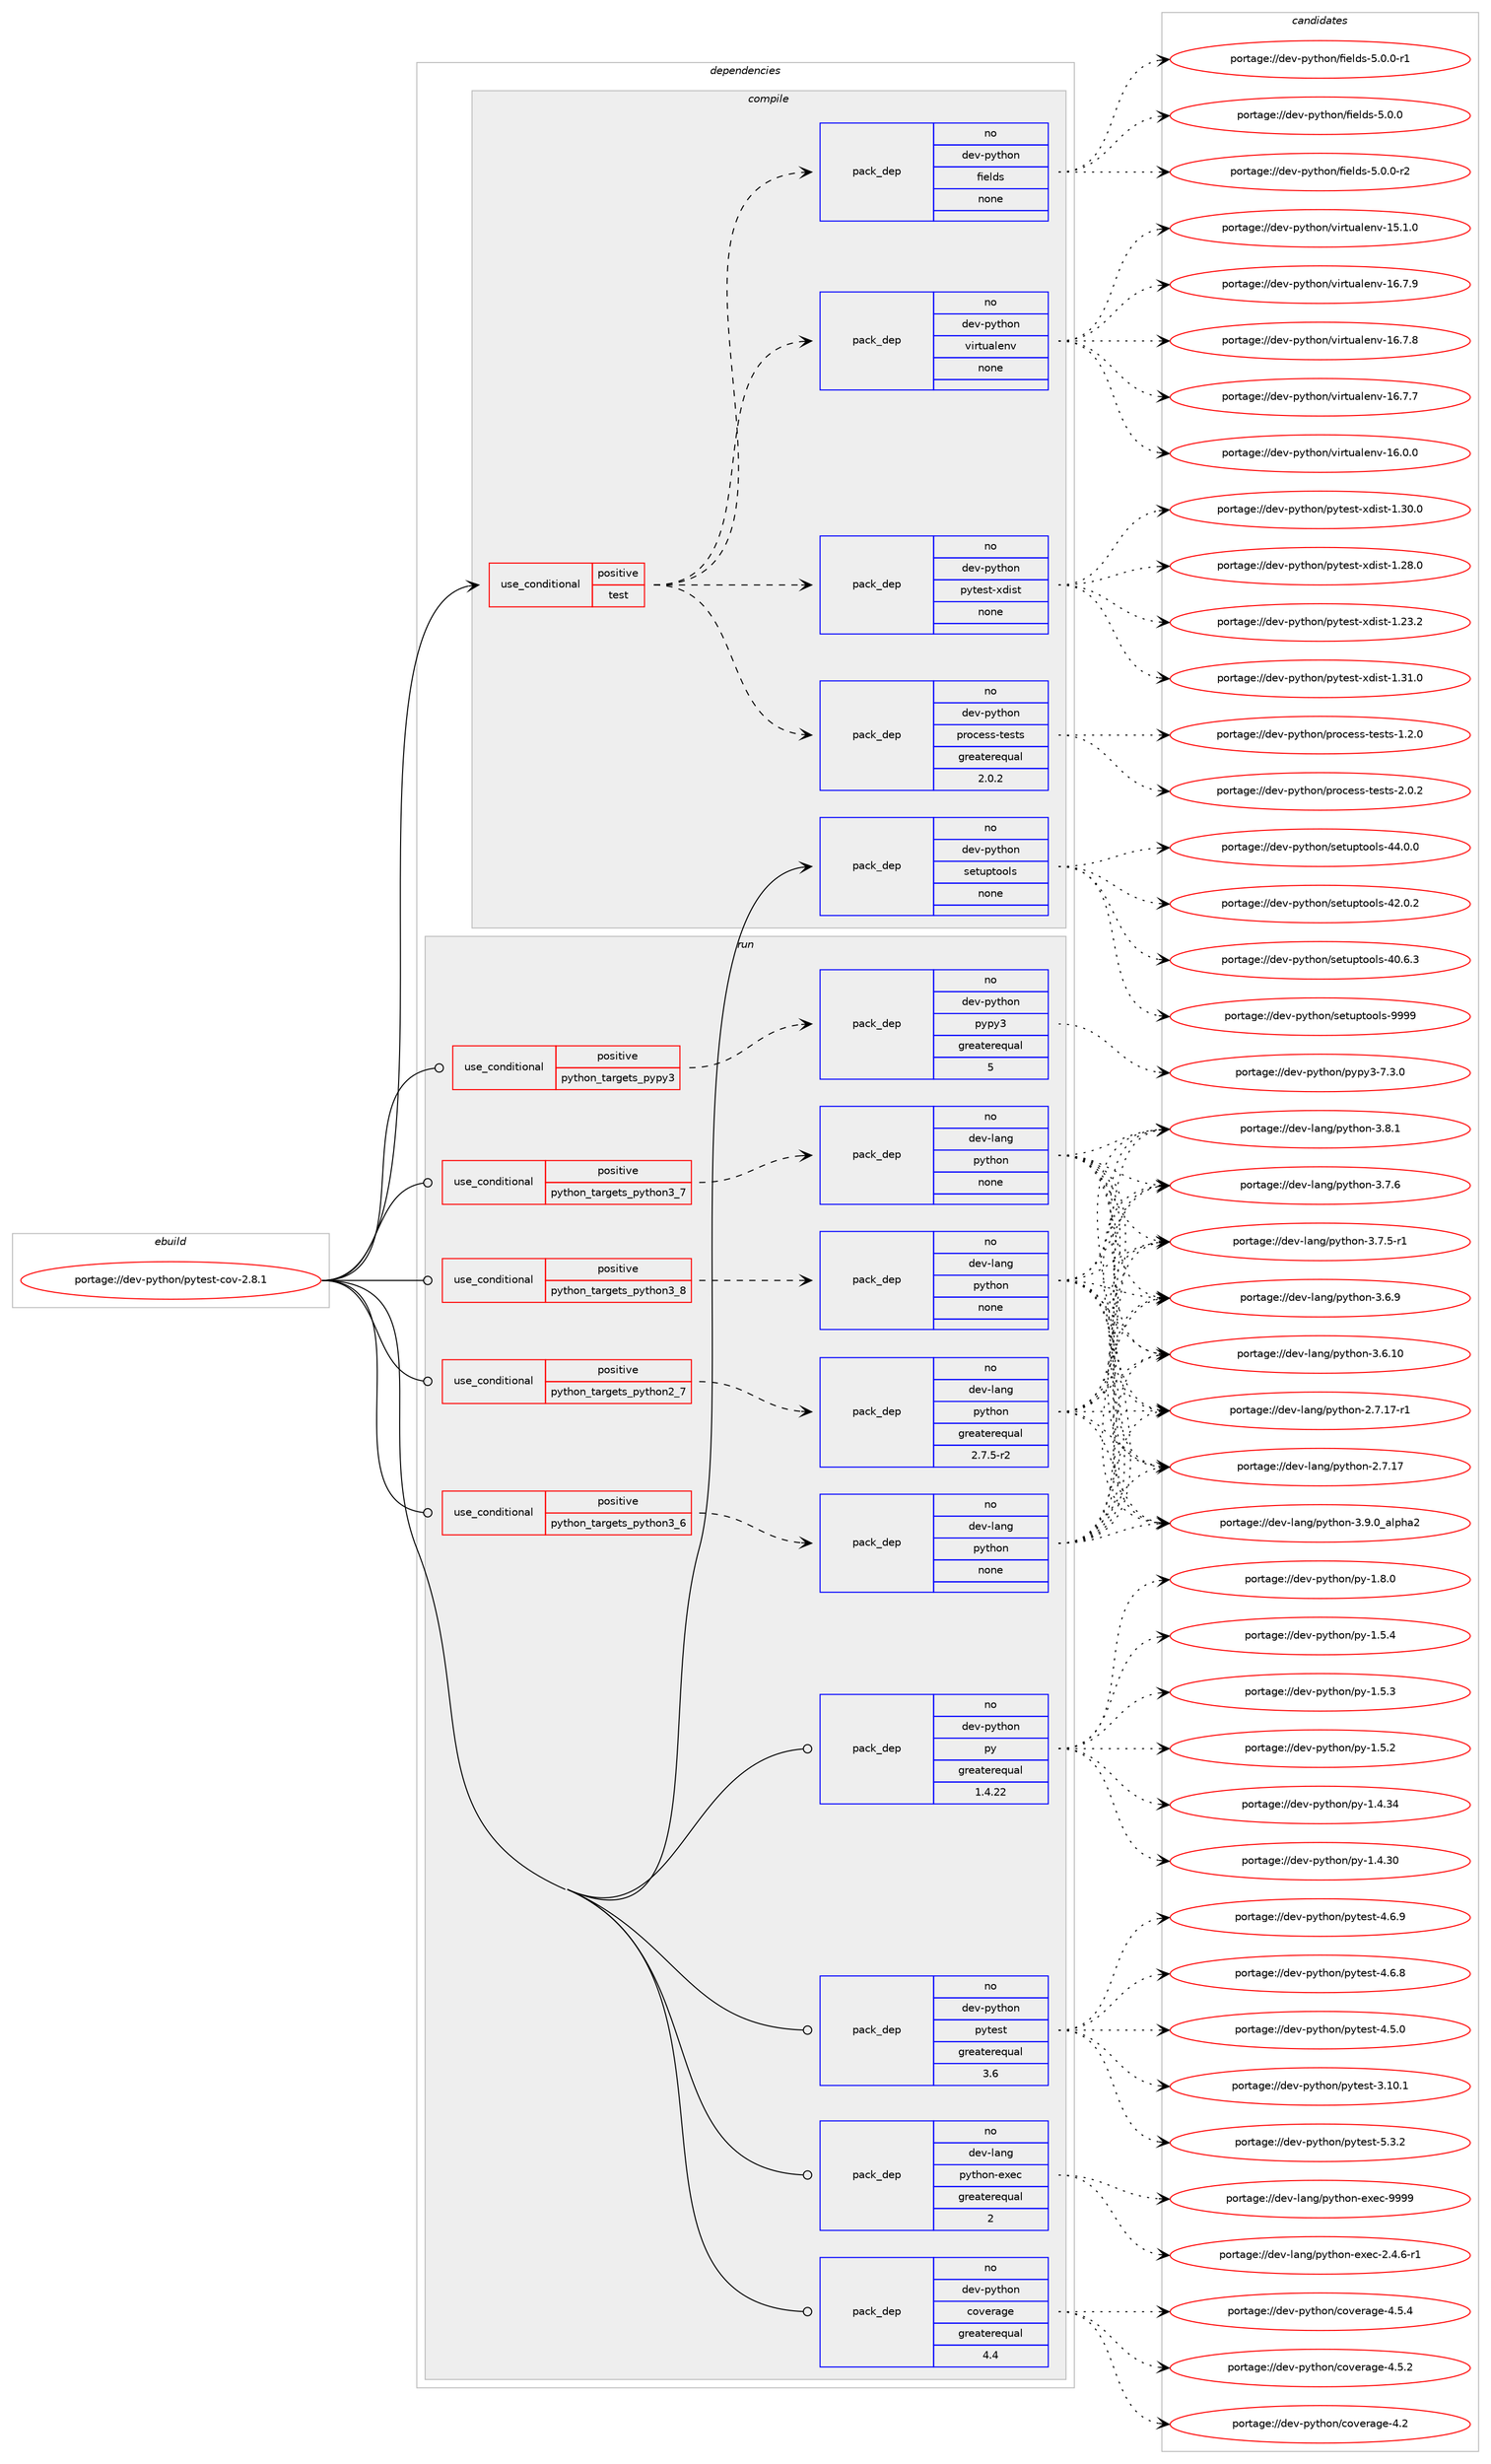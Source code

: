 digraph prolog {

# *************
# Graph options
# *************

newrank=true;
concentrate=true;
compound=true;
graph [rankdir=LR,fontname=Helvetica,fontsize=10,ranksep=1.5];#, ranksep=2.5, nodesep=0.2];
edge  [arrowhead=vee];
node  [fontname=Helvetica,fontsize=10];

# **********
# The ebuild
# **********

subgraph cluster_leftcol {
color=gray;
rank=same;
label=<<i>ebuild</i>>;
id [label="portage://dev-python/pytest-cov-2.8.1", color=red, width=4, href="../dev-python/pytest-cov-2.8.1.svg"];
}

# ****************
# The dependencies
# ****************

subgraph cluster_midcol {
color=gray;
label=<<i>dependencies</i>>;
subgraph cluster_compile {
fillcolor="#eeeeee";
style=filled;
label=<<i>compile</i>>;
subgraph cond108369 {
dependency434414 [label=<<TABLE BORDER="0" CELLBORDER="1" CELLSPACING="0" CELLPADDING="4"><TR><TD ROWSPAN="3" CELLPADDING="10">use_conditional</TD></TR><TR><TD>positive</TD></TR><TR><TD>test</TD></TR></TABLE>>, shape=none, color=red];
subgraph pack321124 {
dependency434415 [label=<<TABLE BORDER="0" CELLBORDER="1" CELLSPACING="0" CELLPADDING="4" WIDTH="220"><TR><TD ROWSPAN="6" CELLPADDING="30">pack_dep</TD></TR><TR><TD WIDTH="110">no</TD></TR><TR><TD>dev-python</TD></TR><TR><TD>virtualenv</TD></TR><TR><TD>none</TD></TR><TR><TD></TD></TR></TABLE>>, shape=none, color=blue];
}
dependency434414:e -> dependency434415:w [weight=20,style="dashed",arrowhead="vee"];
subgraph pack321125 {
dependency434416 [label=<<TABLE BORDER="0" CELLBORDER="1" CELLSPACING="0" CELLPADDING="4" WIDTH="220"><TR><TD ROWSPAN="6" CELLPADDING="30">pack_dep</TD></TR><TR><TD WIDTH="110">no</TD></TR><TR><TD>dev-python</TD></TR><TR><TD>fields</TD></TR><TR><TD>none</TD></TR><TR><TD></TD></TR></TABLE>>, shape=none, color=blue];
}
dependency434414:e -> dependency434416:w [weight=20,style="dashed",arrowhead="vee"];
subgraph pack321126 {
dependency434417 [label=<<TABLE BORDER="0" CELLBORDER="1" CELLSPACING="0" CELLPADDING="4" WIDTH="220"><TR><TD ROWSPAN="6" CELLPADDING="30">pack_dep</TD></TR><TR><TD WIDTH="110">no</TD></TR><TR><TD>dev-python</TD></TR><TR><TD>process-tests</TD></TR><TR><TD>greaterequal</TD></TR><TR><TD>2.0.2</TD></TR></TABLE>>, shape=none, color=blue];
}
dependency434414:e -> dependency434417:w [weight=20,style="dashed",arrowhead="vee"];
subgraph pack321127 {
dependency434418 [label=<<TABLE BORDER="0" CELLBORDER="1" CELLSPACING="0" CELLPADDING="4" WIDTH="220"><TR><TD ROWSPAN="6" CELLPADDING="30">pack_dep</TD></TR><TR><TD WIDTH="110">no</TD></TR><TR><TD>dev-python</TD></TR><TR><TD>pytest-xdist</TD></TR><TR><TD>none</TD></TR><TR><TD></TD></TR></TABLE>>, shape=none, color=blue];
}
dependency434414:e -> dependency434418:w [weight=20,style="dashed",arrowhead="vee"];
}
id:e -> dependency434414:w [weight=20,style="solid",arrowhead="vee"];
subgraph pack321128 {
dependency434419 [label=<<TABLE BORDER="0" CELLBORDER="1" CELLSPACING="0" CELLPADDING="4" WIDTH="220"><TR><TD ROWSPAN="6" CELLPADDING="30">pack_dep</TD></TR><TR><TD WIDTH="110">no</TD></TR><TR><TD>dev-python</TD></TR><TR><TD>setuptools</TD></TR><TR><TD>none</TD></TR><TR><TD></TD></TR></TABLE>>, shape=none, color=blue];
}
id:e -> dependency434419:w [weight=20,style="solid",arrowhead="vee"];
}
subgraph cluster_compileandrun {
fillcolor="#eeeeee";
style=filled;
label=<<i>compile and run</i>>;
}
subgraph cluster_run {
fillcolor="#eeeeee";
style=filled;
label=<<i>run</i>>;
subgraph cond108370 {
dependency434420 [label=<<TABLE BORDER="0" CELLBORDER="1" CELLSPACING="0" CELLPADDING="4"><TR><TD ROWSPAN="3" CELLPADDING="10">use_conditional</TD></TR><TR><TD>positive</TD></TR><TR><TD>python_targets_pypy3</TD></TR></TABLE>>, shape=none, color=red];
subgraph pack321129 {
dependency434421 [label=<<TABLE BORDER="0" CELLBORDER="1" CELLSPACING="0" CELLPADDING="4" WIDTH="220"><TR><TD ROWSPAN="6" CELLPADDING="30">pack_dep</TD></TR><TR><TD WIDTH="110">no</TD></TR><TR><TD>dev-python</TD></TR><TR><TD>pypy3</TD></TR><TR><TD>greaterequal</TD></TR><TR><TD>5</TD></TR></TABLE>>, shape=none, color=blue];
}
dependency434420:e -> dependency434421:w [weight=20,style="dashed",arrowhead="vee"];
}
id:e -> dependency434420:w [weight=20,style="solid",arrowhead="odot"];
subgraph cond108371 {
dependency434422 [label=<<TABLE BORDER="0" CELLBORDER="1" CELLSPACING="0" CELLPADDING="4"><TR><TD ROWSPAN="3" CELLPADDING="10">use_conditional</TD></TR><TR><TD>positive</TD></TR><TR><TD>python_targets_python2_7</TD></TR></TABLE>>, shape=none, color=red];
subgraph pack321130 {
dependency434423 [label=<<TABLE BORDER="0" CELLBORDER="1" CELLSPACING="0" CELLPADDING="4" WIDTH="220"><TR><TD ROWSPAN="6" CELLPADDING="30">pack_dep</TD></TR><TR><TD WIDTH="110">no</TD></TR><TR><TD>dev-lang</TD></TR><TR><TD>python</TD></TR><TR><TD>greaterequal</TD></TR><TR><TD>2.7.5-r2</TD></TR></TABLE>>, shape=none, color=blue];
}
dependency434422:e -> dependency434423:w [weight=20,style="dashed",arrowhead="vee"];
}
id:e -> dependency434422:w [weight=20,style="solid",arrowhead="odot"];
subgraph cond108372 {
dependency434424 [label=<<TABLE BORDER="0" CELLBORDER="1" CELLSPACING="0" CELLPADDING="4"><TR><TD ROWSPAN="3" CELLPADDING="10">use_conditional</TD></TR><TR><TD>positive</TD></TR><TR><TD>python_targets_python3_6</TD></TR></TABLE>>, shape=none, color=red];
subgraph pack321131 {
dependency434425 [label=<<TABLE BORDER="0" CELLBORDER="1" CELLSPACING="0" CELLPADDING="4" WIDTH="220"><TR><TD ROWSPAN="6" CELLPADDING="30">pack_dep</TD></TR><TR><TD WIDTH="110">no</TD></TR><TR><TD>dev-lang</TD></TR><TR><TD>python</TD></TR><TR><TD>none</TD></TR><TR><TD></TD></TR></TABLE>>, shape=none, color=blue];
}
dependency434424:e -> dependency434425:w [weight=20,style="dashed",arrowhead="vee"];
}
id:e -> dependency434424:w [weight=20,style="solid",arrowhead="odot"];
subgraph cond108373 {
dependency434426 [label=<<TABLE BORDER="0" CELLBORDER="1" CELLSPACING="0" CELLPADDING="4"><TR><TD ROWSPAN="3" CELLPADDING="10">use_conditional</TD></TR><TR><TD>positive</TD></TR><TR><TD>python_targets_python3_7</TD></TR></TABLE>>, shape=none, color=red];
subgraph pack321132 {
dependency434427 [label=<<TABLE BORDER="0" CELLBORDER="1" CELLSPACING="0" CELLPADDING="4" WIDTH="220"><TR><TD ROWSPAN="6" CELLPADDING="30">pack_dep</TD></TR><TR><TD WIDTH="110">no</TD></TR><TR><TD>dev-lang</TD></TR><TR><TD>python</TD></TR><TR><TD>none</TD></TR><TR><TD></TD></TR></TABLE>>, shape=none, color=blue];
}
dependency434426:e -> dependency434427:w [weight=20,style="dashed",arrowhead="vee"];
}
id:e -> dependency434426:w [weight=20,style="solid",arrowhead="odot"];
subgraph cond108374 {
dependency434428 [label=<<TABLE BORDER="0" CELLBORDER="1" CELLSPACING="0" CELLPADDING="4"><TR><TD ROWSPAN="3" CELLPADDING="10">use_conditional</TD></TR><TR><TD>positive</TD></TR><TR><TD>python_targets_python3_8</TD></TR></TABLE>>, shape=none, color=red];
subgraph pack321133 {
dependency434429 [label=<<TABLE BORDER="0" CELLBORDER="1" CELLSPACING="0" CELLPADDING="4" WIDTH="220"><TR><TD ROWSPAN="6" CELLPADDING="30">pack_dep</TD></TR><TR><TD WIDTH="110">no</TD></TR><TR><TD>dev-lang</TD></TR><TR><TD>python</TD></TR><TR><TD>none</TD></TR><TR><TD></TD></TR></TABLE>>, shape=none, color=blue];
}
dependency434428:e -> dependency434429:w [weight=20,style="dashed",arrowhead="vee"];
}
id:e -> dependency434428:w [weight=20,style="solid",arrowhead="odot"];
subgraph pack321134 {
dependency434430 [label=<<TABLE BORDER="0" CELLBORDER="1" CELLSPACING="0" CELLPADDING="4" WIDTH="220"><TR><TD ROWSPAN="6" CELLPADDING="30">pack_dep</TD></TR><TR><TD WIDTH="110">no</TD></TR><TR><TD>dev-lang</TD></TR><TR><TD>python-exec</TD></TR><TR><TD>greaterequal</TD></TR><TR><TD>2</TD></TR></TABLE>>, shape=none, color=blue];
}
id:e -> dependency434430:w [weight=20,style="solid",arrowhead="odot"];
subgraph pack321135 {
dependency434431 [label=<<TABLE BORDER="0" CELLBORDER="1" CELLSPACING="0" CELLPADDING="4" WIDTH="220"><TR><TD ROWSPAN="6" CELLPADDING="30">pack_dep</TD></TR><TR><TD WIDTH="110">no</TD></TR><TR><TD>dev-python</TD></TR><TR><TD>coverage</TD></TR><TR><TD>greaterequal</TD></TR><TR><TD>4.4</TD></TR></TABLE>>, shape=none, color=blue];
}
id:e -> dependency434431:w [weight=20,style="solid",arrowhead="odot"];
subgraph pack321136 {
dependency434432 [label=<<TABLE BORDER="0" CELLBORDER="1" CELLSPACING="0" CELLPADDING="4" WIDTH="220"><TR><TD ROWSPAN="6" CELLPADDING="30">pack_dep</TD></TR><TR><TD WIDTH="110">no</TD></TR><TR><TD>dev-python</TD></TR><TR><TD>py</TD></TR><TR><TD>greaterequal</TD></TR><TR><TD>1.4.22</TD></TR></TABLE>>, shape=none, color=blue];
}
id:e -> dependency434432:w [weight=20,style="solid",arrowhead="odot"];
subgraph pack321137 {
dependency434433 [label=<<TABLE BORDER="0" CELLBORDER="1" CELLSPACING="0" CELLPADDING="4" WIDTH="220"><TR><TD ROWSPAN="6" CELLPADDING="30">pack_dep</TD></TR><TR><TD WIDTH="110">no</TD></TR><TR><TD>dev-python</TD></TR><TR><TD>pytest</TD></TR><TR><TD>greaterequal</TD></TR><TR><TD>3.6</TD></TR></TABLE>>, shape=none, color=blue];
}
id:e -> dependency434433:w [weight=20,style="solid",arrowhead="odot"];
}
}

# **************
# The candidates
# **************

subgraph cluster_choices {
rank=same;
color=gray;
label=<<i>candidates</i>>;

subgraph choice321124 {
color=black;
nodesep=1;
choice10010111845112121116104111110471181051141161179710810111011845495446554657 [label="portage://dev-python/virtualenv-16.7.9", color=red, width=4,href="../dev-python/virtualenv-16.7.9.svg"];
choice10010111845112121116104111110471181051141161179710810111011845495446554656 [label="portage://dev-python/virtualenv-16.7.8", color=red, width=4,href="../dev-python/virtualenv-16.7.8.svg"];
choice10010111845112121116104111110471181051141161179710810111011845495446554655 [label="portage://dev-python/virtualenv-16.7.7", color=red, width=4,href="../dev-python/virtualenv-16.7.7.svg"];
choice10010111845112121116104111110471181051141161179710810111011845495446484648 [label="portage://dev-python/virtualenv-16.0.0", color=red, width=4,href="../dev-python/virtualenv-16.0.0.svg"];
choice10010111845112121116104111110471181051141161179710810111011845495346494648 [label="portage://dev-python/virtualenv-15.1.0", color=red, width=4,href="../dev-python/virtualenv-15.1.0.svg"];
dependency434415:e -> choice10010111845112121116104111110471181051141161179710810111011845495446554657:w [style=dotted,weight="100"];
dependency434415:e -> choice10010111845112121116104111110471181051141161179710810111011845495446554656:w [style=dotted,weight="100"];
dependency434415:e -> choice10010111845112121116104111110471181051141161179710810111011845495446554655:w [style=dotted,weight="100"];
dependency434415:e -> choice10010111845112121116104111110471181051141161179710810111011845495446484648:w [style=dotted,weight="100"];
dependency434415:e -> choice10010111845112121116104111110471181051141161179710810111011845495346494648:w [style=dotted,weight="100"];
}
subgraph choice321125 {
color=black;
nodesep=1;
choice10010111845112121116104111110471021051011081001154553464846484511450 [label="portage://dev-python/fields-5.0.0-r2", color=red, width=4,href="../dev-python/fields-5.0.0-r2.svg"];
choice10010111845112121116104111110471021051011081001154553464846484511449 [label="portage://dev-python/fields-5.0.0-r1", color=red, width=4,href="../dev-python/fields-5.0.0-r1.svg"];
choice1001011184511212111610411111047102105101108100115455346484648 [label="portage://dev-python/fields-5.0.0", color=red, width=4,href="../dev-python/fields-5.0.0.svg"];
dependency434416:e -> choice10010111845112121116104111110471021051011081001154553464846484511450:w [style=dotted,weight="100"];
dependency434416:e -> choice10010111845112121116104111110471021051011081001154553464846484511449:w [style=dotted,weight="100"];
dependency434416:e -> choice1001011184511212111610411111047102105101108100115455346484648:w [style=dotted,weight="100"];
}
subgraph choice321126 {
color=black;
nodesep=1;
choice10010111845112121116104111110471121141119910111511545116101115116115455046484650 [label="portage://dev-python/process-tests-2.0.2", color=red, width=4,href="../dev-python/process-tests-2.0.2.svg"];
choice10010111845112121116104111110471121141119910111511545116101115116115454946504648 [label="portage://dev-python/process-tests-1.2.0", color=red, width=4,href="../dev-python/process-tests-1.2.0.svg"];
dependency434417:e -> choice10010111845112121116104111110471121141119910111511545116101115116115455046484650:w [style=dotted,weight="100"];
dependency434417:e -> choice10010111845112121116104111110471121141119910111511545116101115116115454946504648:w [style=dotted,weight="100"];
}
subgraph choice321127 {
color=black;
nodesep=1;
choice10010111845112121116104111110471121211161011151164512010010511511645494651494648 [label="portage://dev-python/pytest-xdist-1.31.0", color=red, width=4,href="../dev-python/pytest-xdist-1.31.0.svg"];
choice10010111845112121116104111110471121211161011151164512010010511511645494651484648 [label="portage://dev-python/pytest-xdist-1.30.0", color=red, width=4,href="../dev-python/pytest-xdist-1.30.0.svg"];
choice10010111845112121116104111110471121211161011151164512010010511511645494650564648 [label="portage://dev-python/pytest-xdist-1.28.0", color=red, width=4,href="../dev-python/pytest-xdist-1.28.0.svg"];
choice10010111845112121116104111110471121211161011151164512010010511511645494650514650 [label="portage://dev-python/pytest-xdist-1.23.2", color=red, width=4,href="../dev-python/pytest-xdist-1.23.2.svg"];
dependency434418:e -> choice10010111845112121116104111110471121211161011151164512010010511511645494651494648:w [style=dotted,weight="100"];
dependency434418:e -> choice10010111845112121116104111110471121211161011151164512010010511511645494651484648:w [style=dotted,weight="100"];
dependency434418:e -> choice10010111845112121116104111110471121211161011151164512010010511511645494650564648:w [style=dotted,weight="100"];
dependency434418:e -> choice10010111845112121116104111110471121211161011151164512010010511511645494650514650:w [style=dotted,weight="100"];
}
subgraph choice321128 {
color=black;
nodesep=1;
choice10010111845112121116104111110471151011161171121161111111081154557575757 [label="portage://dev-python/setuptools-9999", color=red, width=4,href="../dev-python/setuptools-9999.svg"];
choice100101118451121211161041111104711510111611711211611111110811545525246484648 [label="portage://dev-python/setuptools-44.0.0", color=red, width=4,href="../dev-python/setuptools-44.0.0.svg"];
choice100101118451121211161041111104711510111611711211611111110811545525046484650 [label="portage://dev-python/setuptools-42.0.2", color=red, width=4,href="../dev-python/setuptools-42.0.2.svg"];
choice100101118451121211161041111104711510111611711211611111110811545524846544651 [label="portage://dev-python/setuptools-40.6.3", color=red, width=4,href="../dev-python/setuptools-40.6.3.svg"];
dependency434419:e -> choice10010111845112121116104111110471151011161171121161111111081154557575757:w [style=dotted,weight="100"];
dependency434419:e -> choice100101118451121211161041111104711510111611711211611111110811545525246484648:w [style=dotted,weight="100"];
dependency434419:e -> choice100101118451121211161041111104711510111611711211611111110811545525046484650:w [style=dotted,weight="100"];
dependency434419:e -> choice100101118451121211161041111104711510111611711211611111110811545524846544651:w [style=dotted,weight="100"];
}
subgraph choice321129 {
color=black;
nodesep=1;
choice100101118451121211161041111104711212111212151455546514648 [label="portage://dev-python/pypy3-7.3.0", color=red, width=4,href="../dev-python/pypy3-7.3.0.svg"];
dependency434421:e -> choice100101118451121211161041111104711212111212151455546514648:w [style=dotted,weight="100"];
}
subgraph choice321130 {
color=black;
nodesep=1;
choice10010111845108971101034711212111610411111045514657464895971081121049750 [label="portage://dev-lang/python-3.9.0_alpha2", color=red, width=4,href="../dev-lang/python-3.9.0_alpha2.svg"];
choice100101118451089711010347112121116104111110455146564649 [label="portage://dev-lang/python-3.8.1", color=red, width=4,href="../dev-lang/python-3.8.1.svg"];
choice100101118451089711010347112121116104111110455146554654 [label="portage://dev-lang/python-3.7.6", color=red, width=4,href="../dev-lang/python-3.7.6.svg"];
choice1001011184510897110103471121211161041111104551465546534511449 [label="portage://dev-lang/python-3.7.5-r1", color=red, width=4,href="../dev-lang/python-3.7.5-r1.svg"];
choice100101118451089711010347112121116104111110455146544657 [label="portage://dev-lang/python-3.6.9", color=red, width=4,href="../dev-lang/python-3.6.9.svg"];
choice10010111845108971101034711212111610411111045514654464948 [label="portage://dev-lang/python-3.6.10", color=red, width=4,href="../dev-lang/python-3.6.10.svg"];
choice100101118451089711010347112121116104111110455046554649554511449 [label="portage://dev-lang/python-2.7.17-r1", color=red, width=4,href="../dev-lang/python-2.7.17-r1.svg"];
choice10010111845108971101034711212111610411111045504655464955 [label="portage://dev-lang/python-2.7.17", color=red, width=4,href="../dev-lang/python-2.7.17.svg"];
dependency434423:e -> choice10010111845108971101034711212111610411111045514657464895971081121049750:w [style=dotted,weight="100"];
dependency434423:e -> choice100101118451089711010347112121116104111110455146564649:w [style=dotted,weight="100"];
dependency434423:e -> choice100101118451089711010347112121116104111110455146554654:w [style=dotted,weight="100"];
dependency434423:e -> choice1001011184510897110103471121211161041111104551465546534511449:w [style=dotted,weight="100"];
dependency434423:e -> choice100101118451089711010347112121116104111110455146544657:w [style=dotted,weight="100"];
dependency434423:e -> choice10010111845108971101034711212111610411111045514654464948:w [style=dotted,weight="100"];
dependency434423:e -> choice100101118451089711010347112121116104111110455046554649554511449:w [style=dotted,weight="100"];
dependency434423:e -> choice10010111845108971101034711212111610411111045504655464955:w [style=dotted,weight="100"];
}
subgraph choice321131 {
color=black;
nodesep=1;
choice10010111845108971101034711212111610411111045514657464895971081121049750 [label="portage://dev-lang/python-3.9.0_alpha2", color=red, width=4,href="../dev-lang/python-3.9.0_alpha2.svg"];
choice100101118451089711010347112121116104111110455146564649 [label="portage://dev-lang/python-3.8.1", color=red, width=4,href="../dev-lang/python-3.8.1.svg"];
choice100101118451089711010347112121116104111110455146554654 [label="portage://dev-lang/python-3.7.6", color=red, width=4,href="../dev-lang/python-3.7.6.svg"];
choice1001011184510897110103471121211161041111104551465546534511449 [label="portage://dev-lang/python-3.7.5-r1", color=red, width=4,href="../dev-lang/python-3.7.5-r1.svg"];
choice100101118451089711010347112121116104111110455146544657 [label="portage://dev-lang/python-3.6.9", color=red, width=4,href="../dev-lang/python-3.6.9.svg"];
choice10010111845108971101034711212111610411111045514654464948 [label="portage://dev-lang/python-3.6.10", color=red, width=4,href="../dev-lang/python-3.6.10.svg"];
choice100101118451089711010347112121116104111110455046554649554511449 [label="portage://dev-lang/python-2.7.17-r1", color=red, width=4,href="../dev-lang/python-2.7.17-r1.svg"];
choice10010111845108971101034711212111610411111045504655464955 [label="portage://dev-lang/python-2.7.17", color=red, width=4,href="../dev-lang/python-2.7.17.svg"];
dependency434425:e -> choice10010111845108971101034711212111610411111045514657464895971081121049750:w [style=dotted,weight="100"];
dependency434425:e -> choice100101118451089711010347112121116104111110455146564649:w [style=dotted,weight="100"];
dependency434425:e -> choice100101118451089711010347112121116104111110455146554654:w [style=dotted,weight="100"];
dependency434425:e -> choice1001011184510897110103471121211161041111104551465546534511449:w [style=dotted,weight="100"];
dependency434425:e -> choice100101118451089711010347112121116104111110455146544657:w [style=dotted,weight="100"];
dependency434425:e -> choice10010111845108971101034711212111610411111045514654464948:w [style=dotted,weight="100"];
dependency434425:e -> choice100101118451089711010347112121116104111110455046554649554511449:w [style=dotted,weight="100"];
dependency434425:e -> choice10010111845108971101034711212111610411111045504655464955:w [style=dotted,weight="100"];
}
subgraph choice321132 {
color=black;
nodesep=1;
choice10010111845108971101034711212111610411111045514657464895971081121049750 [label="portage://dev-lang/python-3.9.0_alpha2", color=red, width=4,href="../dev-lang/python-3.9.0_alpha2.svg"];
choice100101118451089711010347112121116104111110455146564649 [label="portage://dev-lang/python-3.8.1", color=red, width=4,href="../dev-lang/python-3.8.1.svg"];
choice100101118451089711010347112121116104111110455146554654 [label="portage://dev-lang/python-3.7.6", color=red, width=4,href="../dev-lang/python-3.7.6.svg"];
choice1001011184510897110103471121211161041111104551465546534511449 [label="portage://dev-lang/python-3.7.5-r1", color=red, width=4,href="../dev-lang/python-3.7.5-r1.svg"];
choice100101118451089711010347112121116104111110455146544657 [label="portage://dev-lang/python-3.6.9", color=red, width=4,href="../dev-lang/python-3.6.9.svg"];
choice10010111845108971101034711212111610411111045514654464948 [label="portage://dev-lang/python-3.6.10", color=red, width=4,href="../dev-lang/python-3.6.10.svg"];
choice100101118451089711010347112121116104111110455046554649554511449 [label="portage://dev-lang/python-2.7.17-r1", color=red, width=4,href="../dev-lang/python-2.7.17-r1.svg"];
choice10010111845108971101034711212111610411111045504655464955 [label="portage://dev-lang/python-2.7.17", color=red, width=4,href="../dev-lang/python-2.7.17.svg"];
dependency434427:e -> choice10010111845108971101034711212111610411111045514657464895971081121049750:w [style=dotted,weight="100"];
dependency434427:e -> choice100101118451089711010347112121116104111110455146564649:w [style=dotted,weight="100"];
dependency434427:e -> choice100101118451089711010347112121116104111110455146554654:w [style=dotted,weight="100"];
dependency434427:e -> choice1001011184510897110103471121211161041111104551465546534511449:w [style=dotted,weight="100"];
dependency434427:e -> choice100101118451089711010347112121116104111110455146544657:w [style=dotted,weight="100"];
dependency434427:e -> choice10010111845108971101034711212111610411111045514654464948:w [style=dotted,weight="100"];
dependency434427:e -> choice100101118451089711010347112121116104111110455046554649554511449:w [style=dotted,weight="100"];
dependency434427:e -> choice10010111845108971101034711212111610411111045504655464955:w [style=dotted,weight="100"];
}
subgraph choice321133 {
color=black;
nodesep=1;
choice10010111845108971101034711212111610411111045514657464895971081121049750 [label="portage://dev-lang/python-3.9.0_alpha2", color=red, width=4,href="../dev-lang/python-3.9.0_alpha2.svg"];
choice100101118451089711010347112121116104111110455146564649 [label="portage://dev-lang/python-3.8.1", color=red, width=4,href="../dev-lang/python-3.8.1.svg"];
choice100101118451089711010347112121116104111110455146554654 [label="portage://dev-lang/python-3.7.6", color=red, width=4,href="../dev-lang/python-3.7.6.svg"];
choice1001011184510897110103471121211161041111104551465546534511449 [label="portage://dev-lang/python-3.7.5-r1", color=red, width=4,href="../dev-lang/python-3.7.5-r1.svg"];
choice100101118451089711010347112121116104111110455146544657 [label="portage://dev-lang/python-3.6.9", color=red, width=4,href="../dev-lang/python-3.6.9.svg"];
choice10010111845108971101034711212111610411111045514654464948 [label="portage://dev-lang/python-3.6.10", color=red, width=4,href="../dev-lang/python-3.6.10.svg"];
choice100101118451089711010347112121116104111110455046554649554511449 [label="portage://dev-lang/python-2.7.17-r1", color=red, width=4,href="../dev-lang/python-2.7.17-r1.svg"];
choice10010111845108971101034711212111610411111045504655464955 [label="portage://dev-lang/python-2.7.17", color=red, width=4,href="../dev-lang/python-2.7.17.svg"];
dependency434429:e -> choice10010111845108971101034711212111610411111045514657464895971081121049750:w [style=dotted,weight="100"];
dependency434429:e -> choice100101118451089711010347112121116104111110455146564649:w [style=dotted,weight="100"];
dependency434429:e -> choice100101118451089711010347112121116104111110455146554654:w [style=dotted,weight="100"];
dependency434429:e -> choice1001011184510897110103471121211161041111104551465546534511449:w [style=dotted,weight="100"];
dependency434429:e -> choice100101118451089711010347112121116104111110455146544657:w [style=dotted,weight="100"];
dependency434429:e -> choice10010111845108971101034711212111610411111045514654464948:w [style=dotted,weight="100"];
dependency434429:e -> choice100101118451089711010347112121116104111110455046554649554511449:w [style=dotted,weight="100"];
dependency434429:e -> choice10010111845108971101034711212111610411111045504655464955:w [style=dotted,weight="100"];
}
subgraph choice321134 {
color=black;
nodesep=1;
choice10010111845108971101034711212111610411111045101120101994557575757 [label="portage://dev-lang/python-exec-9999", color=red, width=4,href="../dev-lang/python-exec-9999.svg"];
choice10010111845108971101034711212111610411111045101120101994550465246544511449 [label="portage://dev-lang/python-exec-2.4.6-r1", color=red, width=4,href="../dev-lang/python-exec-2.4.6-r1.svg"];
dependency434430:e -> choice10010111845108971101034711212111610411111045101120101994557575757:w [style=dotted,weight="100"];
dependency434430:e -> choice10010111845108971101034711212111610411111045101120101994550465246544511449:w [style=dotted,weight="100"];
}
subgraph choice321135 {
color=black;
nodesep=1;
choice10010111845112121116104111110479911111810111497103101455246534652 [label="portage://dev-python/coverage-4.5.4", color=red, width=4,href="../dev-python/coverage-4.5.4.svg"];
choice10010111845112121116104111110479911111810111497103101455246534650 [label="portage://dev-python/coverage-4.5.2", color=red, width=4,href="../dev-python/coverage-4.5.2.svg"];
choice1001011184511212111610411111047991111181011149710310145524650 [label="portage://dev-python/coverage-4.2", color=red, width=4,href="../dev-python/coverage-4.2.svg"];
dependency434431:e -> choice10010111845112121116104111110479911111810111497103101455246534652:w [style=dotted,weight="100"];
dependency434431:e -> choice10010111845112121116104111110479911111810111497103101455246534650:w [style=dotted,weight="100"];
dependency434431:e -> choice1001011184511212111610411111047991111181011149710310145524650:w [style=dotted,weight="100"];
}
subgraph choice321136 {
color=black;
nodesep=1;
choice1001011184511212111610411111047112121454946564648 [label="portage://dev-python/py-1.8.0", color=red, width=4,href="../dev-python/py-1.8.0.svg"];
choice1001011184511212111610411111047112121454946534652 [label="portage://dev-python/py-1.5.4", color=red, width=4,href="../dev-python/py-1.5.4.svg"];
choice1001011184511212111610411111047112121454946534651 [label="portage://dev-python/py-1.5.3", color=red, width=4,href="../dev-python/py-1.5.3.svg"];
choice1001011184511212111610411111047112121454946534650 [label="portage://dev-python/py-1.5.2", color=red, width=4,href="../dev-python/py-1.5.2.svg"];
choice100101118451121211161041111104711212145494652465152 [label="portage://dev-python/py-1.4.34", color=red, width=4,href="../dev-python/py-1.4.34.svg"];
choice100101118451121211161041111104711212145494652465148 [label="portage://dev-python/py-1.4.30", color=red, width=4,href="../dev-python/py-1.4.30.svg"];
dependency434432:e -> choice1001011184511212111610411111047112121454946564648:w [style=dotted,weight="100"];
dependency434432:e -> choice1001011184511212111610411111047112121454946534652:w [style=dotted,weight="100"];
dependency434432:e -> choice1001011184511212111610411111047112121454946534651:w [style=dotted,weight="100"];
dependency434432:e -> choice1001011184511212111610411111047112121454946534650:w [style=dotted,weight="100"];
dependency434432:e -> choice100101118451121211161041111104711212145494652465152:w [style=dotted,weight="100"];
dependency434432:e -> choice100101118451121211161041111104711212145494652465148:w [style=dotted,weight="100"];
}
subgraph choice321137 {
color=black;
nodesep=1;
choice1001011184511212111610411111047112121116101115116455346514650 [label="portage://dev-python/pytest-5.3.2", color=red, width=4,href="../dev-python/pytest-5.3.2.svg"];
choice1001011184511212111610411111047112121116101115116455246544657 [label="portage://dev-python/pytest-4.6.9", color=red, width=4,href="../dev-python/pytest-4.6.9.svg"];
choice1001011184511212111610411111047112121116101115116455246544656 [label="portage://dev-python/pytest-4.6.8", color=red, width=4,href="../dev-python/pytest-4.6.8.svg"];
choice1001011184511212111610411111047112121116101115116455246534648 [label="portage://dev-python/pytest-4.5.0", color=red, width=4,href="../dev-python/pytest-4.5.0.svg"];
choice100101118451121211161041111104711212111610111511645514649484649 [label="portage://dev-python/pytest-3.10.1", color=red, width=4,href="../dev-python/pytest-3.10.1.svg"];
dependency434433:e -> choice1001011184511212111610411111047112121116101115116455346514650:w [style=dotted,weight="100"];
dependency434433:e -> choice1001011184511212111610411111047112121116101115116455246544657:w [style=dotted,weight="100"];
dependency434433:e -> choice1001011184511212111610411111047112121116101115116455246544656:w [style=dotted,weight="100"];
dependency434433:e -> choice1001011184511212111610411111047112121116101115116455246534648:w [style=dotted,weight="100"];
dependency434433:e -> choice100101118451121211161041111104711212111610111511645514649484649:w [style=dotted,weight="100"];
}
}

}
